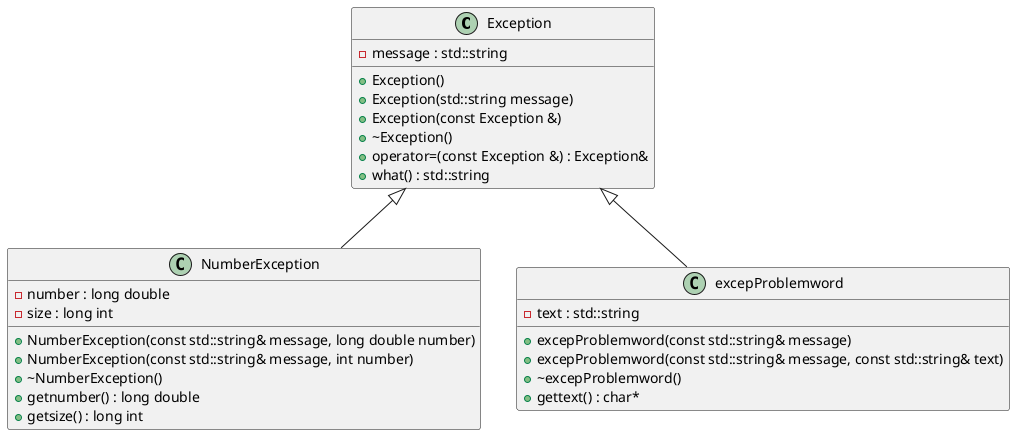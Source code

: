 @startuml





/' Objects '/

class Exception {
	+Exception()
	+Exception(std::string message)
	+Exception(const Exception &)
	+~Exception()
	+operator=(const Exception &) : Exception&
	-message : std::string
	+what() : std::string
}


class NumberException {
	+NumberException(const std::string& message, long double number)
	+NumberException(const std::string& message, int number)
	+~NumberException()
	+getnumber() : long double
	-number : long double
	+getsize() : long int
	-size : long int
}


class excepProblemword {
	+excepProblemword(const std::string& message)
	+excepProblemword(const std::string& message, const std::string& text)
	+~excepProblemword()
	+gettext() : char*
	-text : std::string
}





/' Inheritance relationships '/

Exception <|-- NumberException


Exception <|-- excepProblemword





/' Aggregation relationships '/




@enduml
